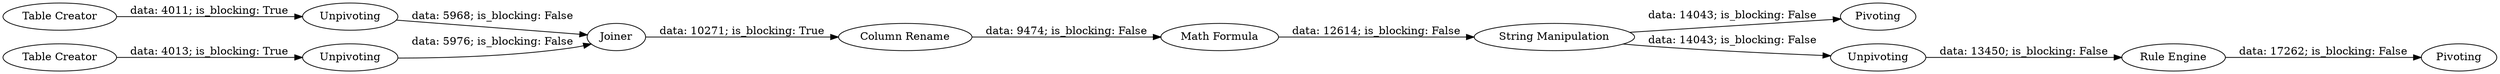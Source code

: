 digraph {
	"6853080944675530956_12" [label=Unpivoting]
	"6853080944675530956_17" [label="Column Rename"]
	"6853080944675530956_14" [label="String Manipulation"]
	"6853080944675530956_13" [label=Unpivoting]
	"6853080944675530956_18" [label="Rule Engine"]
	"6853080944675530956_5" [label="Table Creator"]
	"6853080944675530956_4" [label=Joiner]
	"6853080944675530956_6" [label="Table Creator"]
	"6853080944675530956_15" [label=Pivoting]
	"6853080944675530956_16" [label=Unpivoting]
	"6853080944675530956_19" [label=Pivoting]
	"6853080944675530956_7" [label="Math Formula"]
	"6853080944675530956_14" -> "6853080944675530956_15" [label="data: 14043; is_blocking: False"]
	"6853080944675530956_12" -> "6853080944675530956_4" [label="data: 5976; is_blocking: False"]
	"6853080944675530956_4" -> "6853080944675530956_17" [label="data: 10271; is_blocking: True"]
	"6853080944675530956_5" -> "6853080944675530956_12" [label="data: 4013; is_blocking: True"]
	"6853080944675530956_18" -> "6853080944675530956_19" [label="data: 17262; is_blocking: False"]
	"6853080944675530956_7" -> "6853080944675530956_14" [label="data: 12614; is_blocking: False"]
	"6853080944675530956_17" -> "6853080944675530956_7" [label="data: 9474; is_blocking: False"]
	"6853080944675530956_16" -> "6853080944675530956_18" [label="data: 13450; is_blocking: False"]
	"6853080944675530956_14" -> "6853080944675530956_16" [label="data: 14043; is_blocking: False"]
	"6853080944675530956_6" -> "6853080944675530956_13" [label="data: 4011; is_blocking: True"]
	"6853080944675530956_13" -> "6853080944675530956_4" [label="data: 5968; is_blocking: False"]
	rankdir=LR
}
